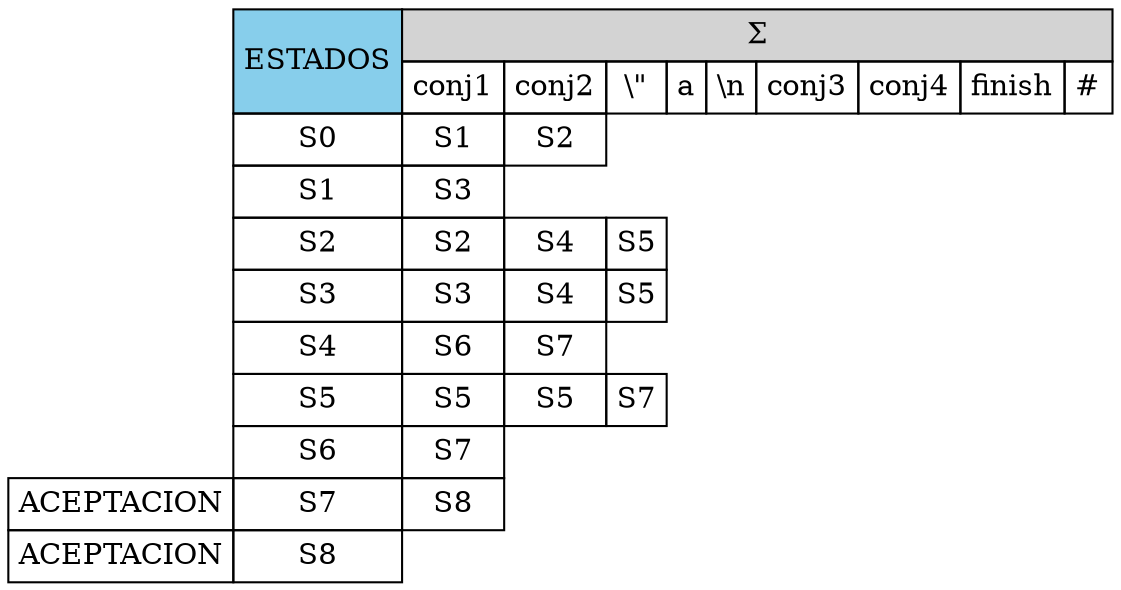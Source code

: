 digraph html { 
abc [shape=none, margin=0, label=< 
<TABLE BORDER="0" CELLBORDER="1" CELLSPACING="0" CELLPADDING="4">
<TR>
<TD BORDER="0"></TD>
<TD COLSPAN = "1" ROWSPAN = "2" BGCOLOR="skyblue">ESTADOS</TD>
<TD COLSPAN="1000" BGCOLOR="lightgrey">Σ</TD>
</TR>
<TR>
<TD BORDER="0"></TD>
<TD>conj1</TD>
<TD>conj2</TD>
<TD>\"</TD>
<TD>a</TD>
<TD>\n</TD>
<TD>conj3</TD>
<TD>conj4</TD>
<TD>finish</TD>
<TD>#</TD>
</TR>
<TR>
<TD BORDER = "0"></TD>
<TD>S0</TD>
<TD>S1</TD>
<TD>S2</TD>
</TR>
<TR>
<TD BORDER = "0"></TD>
<TD>S1</TD>
<TD>S3</TD>
</TR>
<TR>
<TD BORDER = "0"></TD>
<TD>S2</TD>
<TD>S2</TD>
<TD>S4</TD>
<TD>S5</TD>
</TR>
<TR>
<TD BORDER = "0"></TD>
<TD>S3</TD>
<TD>S3</TD>
<TD>S4</TD>
<TD>S5</TD>
</TR>
<TR>
<TD BORDER = "0"></TD>
<TD>S4</TD>
<TD>S6</TD>
<TD>S7</TD>
</TR>
<TR>
<TD BORDER = "0"></TD>
<TD>S5</TD>
<TD>S5</TD>
<TD>S5</TD>
<TD>S7</TD>
</TR>
<TR>
<TD BORDER = "0"></TD>
<TD>S6</TD>
<TD>S7</TD>
</TR>
<TR>
<TD>ACEPTACION</TD>
<TD>S7</TD>
<TD>S8</TD>
</TR>
<TR>
<TD>ACEPTACION</TD>
<TD>S8</TD>
</TR>
    </TABLE>>];
}
